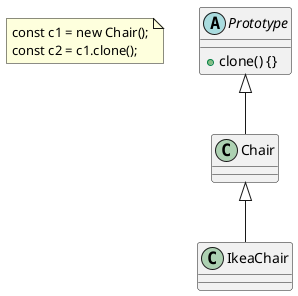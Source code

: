 @startuml
note as n1
const c1 = new Chair();
const c2 = c1.clone();
end note

abstract Prototype {
    + clone() {}
}

class Chair extends Prototype {
}

class IkeaChair extends Chair {
}
@enduml
